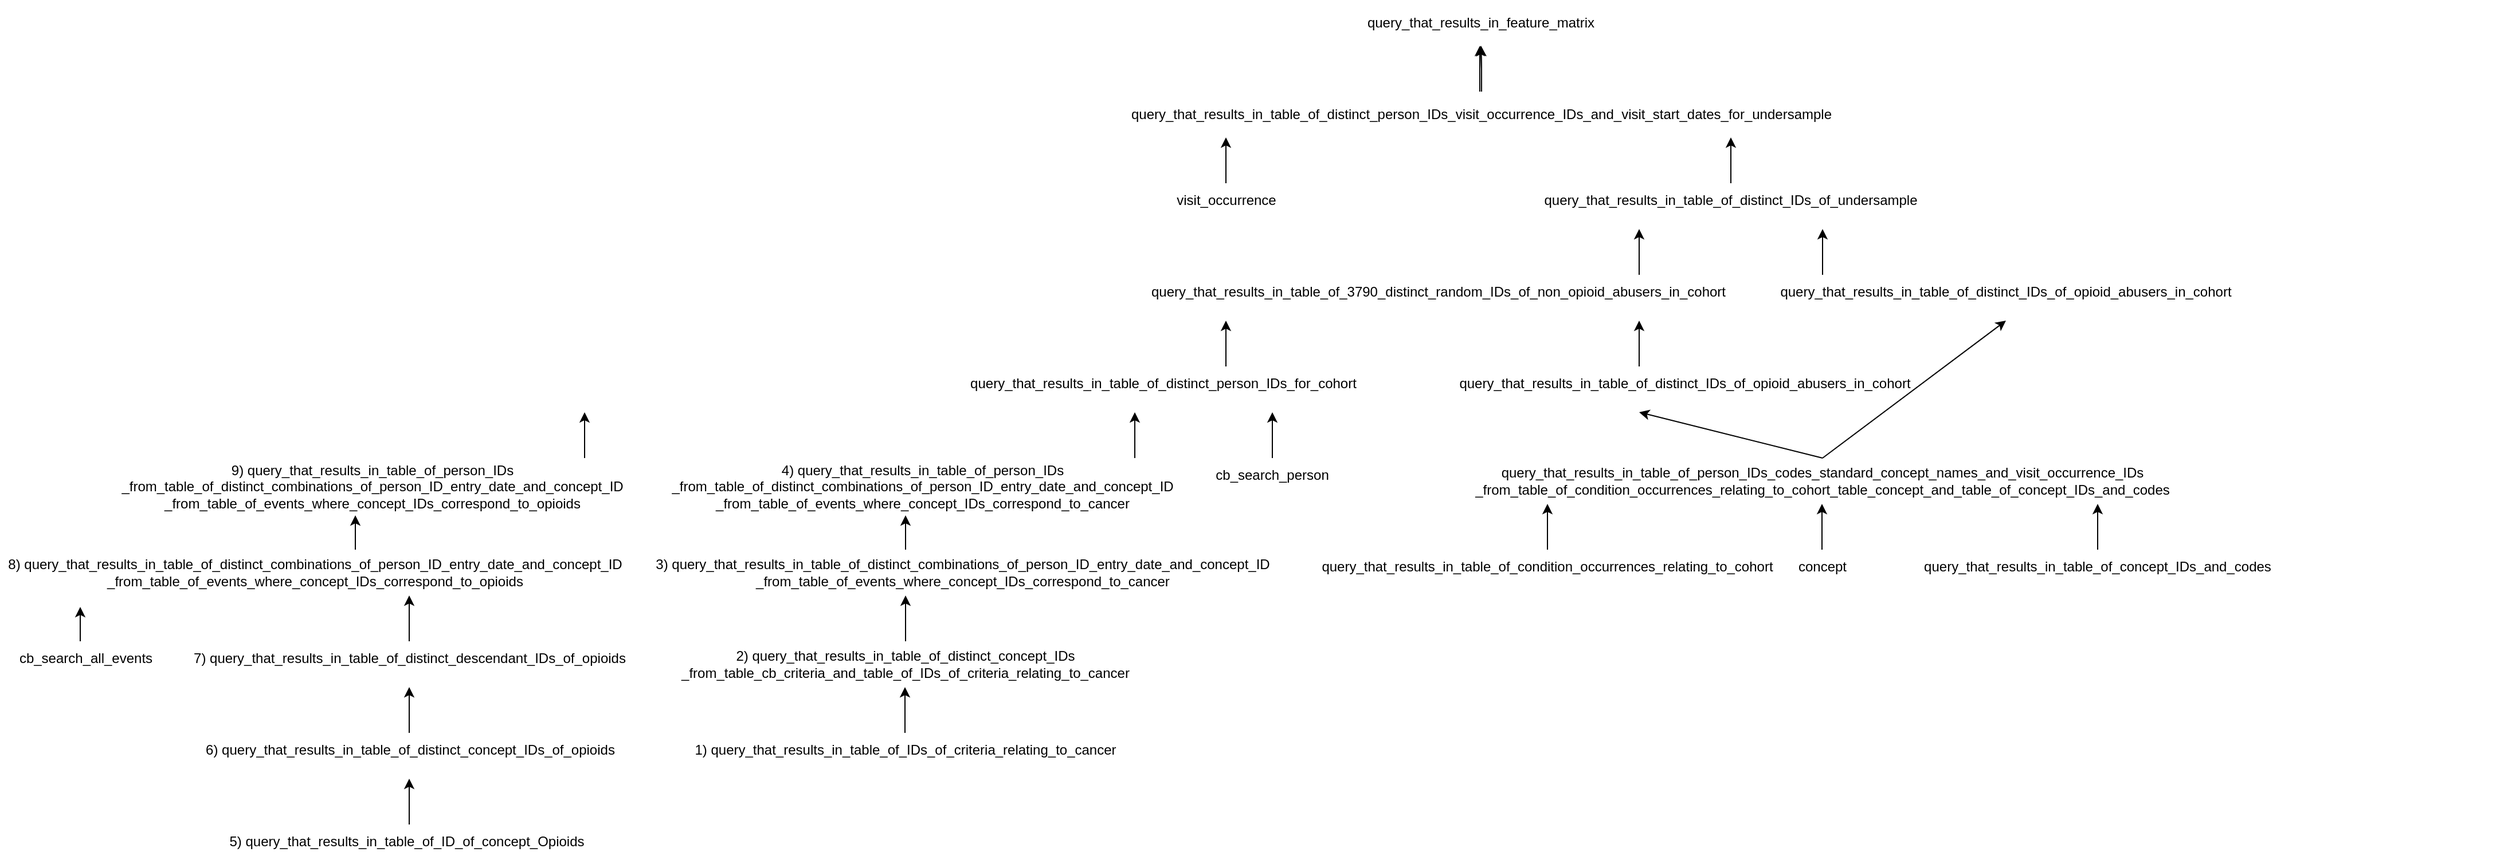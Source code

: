 <mxfile version="21.6.5" type="github">
  <diagram name="Page-1" id="g_CQs1NWIx2WSFLsqrLt">
    <mxGraphModel dx="2516" dy="1099" grid="1" gridSize="10" guides="1" tooltips="1" connect="1" arrows="1" fold="1" page="1" pageScale="1" pageWidth="850" pageHeight="1100" math="0" shadow="0">
      <root>
        <mxCell id="0" />
        <mxCell id="1" parent="0" />
        <mxCell id="DglnRcJ5g5Zxvro3vOS6-1" value="query_that_results_in_feature_matrix" style="text;html=1;strokeColor=none;fillColor=none;align=center;verticalAlign=middle;whiteSpace=wrap;rounded=0;" vertex="1" parent="1">
          <mxGeometry x="317" y="40" width="210" height="40" as="geometry" />
        </mxCell>
        <mxCell id="DglnRcJ5g5Zxvro3vOS6-4" value="" style="edgeStyle=orthogonalEdgeStyle;rounded=0;orthogonalLoop=1;jettySize=auto;html=1;" edge="1" parent="1" source="DglnRcJ5g5Zxvro3vOS6-2" target="DglnRcJ5g5Zxvro3vOS6-1">
          <mxGeometry relative="1" as="geometry" />
        </mxCell>
        <mxCell id="DglnRcJ5g5Zxvro3vOS6-8" value="" style="edgeStyle=orthogonalEdgeStyle;rounded=0;orthogonalLoop=1;jettySize=auto;html=1;" edge="1" parent="1" source="DglnRcJ5g5Zxvro3vOS6-2" target="DglnRcJ5g5Zxvro3vOS6-1">
          <mxGeometry relative="1" as="geometry" />
        </mxCell>
        <mxCell id="DglnRcJ5g5Zxvro3vOS6-2" value="query_that_results_in_table_of_distinct_person_IDs_visit_occurrence_IDs_and_visit_start_dates_for_undersample" style="text;html=1;strokeColor=none;fillColor=none;align=center;verticalAlign=middle;whiteSpace=wrap;rounded=0;" vertex="1" parent="1">
          <mxGeometry x="110" y="120" width="625" height="40" as="geometry" />
        </mxCell>
        <mxCell id="DglnRcJ5g5Zxvro3vOS6-3" value="" style="endArrow=classic;html=1;rounded=0;" edge="1" parent="1">
          <mxGeometry width="50" height="50" relative="1" as="geometry">
            <mxPoint x="421" y="120" as="sourcePoint" />
            <mxPoint x="421" y="80" as="targetPoint" />
          </mxGeometry>
        </mxCell>
        <mxCell id="DglnRcJ5g5Zxvro3vOS6-5" value="" style="endArrow=classic;html=1;rounded=0;" edge="1" parent="1">
          <mxGeometry width="50" height="50" relative="1" as="geometry">
            <mxPoint x="199.5" y="200" as="sourcePoint" />
            <mxPoint x="199.5" y="160" as="targetPoint" />
          </mxGeometry>
        </mxCell>
        <mxCell id="DglnRcJ5g5Zxvro3vOS6-6" value="" style="endArrow=classic;html=1;rounded=0;" edge="1" parent="1">
          <mxGeometry width="50" height="50" relative="1" as="geometry">
            <mxPoint x="640" y="200" as="sourcePoint" />
            <mxPoint x="640" y="160" as="targetPoint" />
          </mxGeometry>
        </mxCell>
        <mxCell id="DglnRcJ5g5Zxvro3vOS6-7" value="visit_occurrence" style="text;html=1;strokeColor=none;fillColor=none;align=center;verticalAlign=middle;whiteSpace=wrap;rounded=0;" vertex="1" parent="1">
          <mxGeometry x="150" y="200" width="100" height="30" as="geometry" />
        </mxCell>
        <mxCell id="DglnRcJ5g5Zxvro3vOS6-9" value="query_that_results_in_table_of_distinct_IDs_of_undersample" style="text;html=1;strokeColor=none;fillColor=none;align=center;verticalAlign=middle;whiteSpace=wrap;rounded=0;" vertex="1" parent="1">
          <mxGeometry x="470" y="200" width="340" height="30" as="geometry" />
        </mxCell>
        <mxCell id="DglnRcJ5g5Zxvro3vOS6-11" value="query_that_results_in_table_of_3790_distinct_random_IDs_of_non_opioid_abusers_in_cohort" style="text;html=1;strokeColor=none;fillColor=none;align=center;verticalAlign=middle;whiteSpace=wrap;rounded=0;" vertex="1" parent="1">
          <mxGeometry x="130" y="280" width="510" height="30" as="geometry" />
        </mxCell>
        <mxCell id="DglnRcJ5g5Zxvro3vOS6-14" value="" style="endArrow=classic;html=1;rounded=0;" edge="1" parent="1">
          <mxGeometry width="50" height="50" relative="1" as="geometry">
            <mxPoint x="560" y="280" as="sourcePoint" />
            <mxPoint x="560" y="240" as="targetPoint" />
          </mxGeometry>
        </mxCell>
        <mxCell id="DglnRcJ5g5Zxvro3vOS6-15" value="" style="endArrow=classic;html=1;rounded=0;" edge="1" parent="1">
          <mxGeometry width="50" height="50" relative="1" as="geometry">
            <mxPoint x="720" y="280" as="sourcePoint" />
            <mxPoint x="720" y="240" as="targetPoint" />
          </mxGeometry>
        </mxCell>
        <mxCell id="DglnRcJ5g5Zxvro3vOS6-16" value="query_that_results_in_table_of_distinct_IDs_of_opioid_abusers_in_cohort" style="text;html=1;strokeColor=none;fillColor=none;align=center;verticalAlign=middle;whiteSpace=wrap;rounded=0;" vertex="1" parent="1">
          <mxGeometry x="680" y="280" width="400" height="30" as="geometry" />
        </mxCell>
        <mxCell id="DglnRcJ5g5Zxvro3vOS6-17" value="" style="endArrow=classic;html=1;rounded=0;" edge="1" parent="1">
          <mxGeometry width="50" height="50" relative="1" as="geometry">
            <mxPoint x="560" y="360" as="sourcePoint" />
            <mxPoint x="560" y="320" as="targetPoint" />
          </mxGeometry>
        </mxCell>
        <mxCell id="DglnRcJ5g5Zxvro3vOS6-18" value="" style="endArrow=classic;html=1;rounded=0;" edge="1" parent="1">
          <mxGeometry width="50" height="50" relative="1" as="geometry">
            <mxPoint x="199.5" y="360" as="sourcePoint" />
            <mxPoint x="199.5" y="320" as="targetPoint" />
          </mxGeometry>
        </mxCell>
        <mxCell id="DglnRcJ5g5Zxvro3vOS6-19" value="query_that_results_in_table_of_distinct_person_IDs_for_cohort" style="text;html=1;strokeColor=none;fillColor=none;align=center;verticalAlign=middle;whiteSpace=wrap;rounded=0;" vertex="1" parent="1">
          <mxGeometry x="-30" y="360" width="350" height="30" as="geometry" />
        </mxCell>
        <mxCell id="DglnRcJ5g5Zxvro3vOS6-20" value="query_that_results_in_table_of_distinct_IDs_of_opioid_abusers_in_cohort" style="text;html=1;strokeColor=none;fillColor=none;align=center;verticalAlign=middle;whiteSpace=wrap;rounded=0;" vertex="1" parent="1">
          <mxGeometry x="400" y="360" width="400" height="30" as="geometry" />
        </mxCell>
        <mxCell id="DglnRcJ5g5Zxvro3vOS6-22" value="" style="endArrow=classic;html=1;rounded=0;" edge="1" parent="1">
          <mxGeometry width="50" height="50" relative="1" as="geometry">
            <mxPoint x="720" y="440" as="sourcePoint" />
            <mxPoint x="560" y="400" as="targetPoint" />
          </mxGeometry>
        </mxCell>
        <mxCell id="DglnRcJ5g5Zxvro3vOS6-23" value="" style="endArrow=classic;html=1;rounded=0;" edge="1" parent="1">
          <mxGeometry width="50" height="50" relative="1" as="geometry">
            <mxPoint x="720" y="440" as="sourcePoint" />
            <mxPoint x="880" y="320" as="targetPoint" />
          </mxGeometry>
        </mxCell>
        <mxCell id="DglnRcJ5g5Zxvro3vOS6-24" value="query_that_results_in_table_of_person_IDs_codes_standard_concept_names_and_visit_occurrence_IDs&lt;br&gt;_from_table_of_condition_occurrences_relating_to_cohort_table_concept_and_table_of_concept_IDs_and_codes" style="text;html=1;strokeColor=none;fillColor=none;align=center;verticalAlign=middle;whiteSpace=wrap;rounded=0;" vertex="1" parent="1">
          <mxGeometry x="130" y="440" width="1180" height="40" as="geometry" />
        </mxCell>
        <mxCell id="DglnRcJ5g5Zxvro3vOS6-28" value="" style="endArrow=classic;html=1;rounded=0;" edge="1" parent="1">
          <mxGeometry width="50" height="50" relative="1" as="geometry">
            <mxPoint x="480" y="520" as="sourcePoint" />
            <mxPoint x="480" y="480" as="targetPoint" />
          </mxGeometry>
        </mxCell>
        <mxCell id="DglnRcJ5g5Zxvro3vOS6-29" value="query_that_results_in_table_of_condition_occurrences_relating_to_cohort" style="text;html=1;strokeColor=none;fillColor=none;align=center;verticalAlign=middle;whiteSpace=wrap;rounded=0;" vertex="1" parent="1">
          <mxGeometry x="280" y="520" width="400" height="30" as="geometry" />
        </mxCell>
        <mxCell id="DglnRcJ5g5Zxvro3vOS6-30" value="" style="endArrow=classic;html=1;rounded=0;" edge="1" parent="1">
          <mxGeometry width="50" height="50" relative="1" as="geometry">
            <mxPoint x="960" y="520" as="sourcePoint" />
            <mxPoint x="960" y="480" as="targetPoint" />
          </mxGeometry>
        </mxCell>
        <mxCell id="DglnRcJ5g5Zxvro3vOS6-31" value="" style="endArrow=classic;html=1;rounded=0;" edge="1" parent="1">
          <mxGeometry width="50" height="50" relative="1" as="geometry">
            <mxPoint x="719.5" y="520" as="sourcePoint" />
            <mxPoint x="719.5" y="480" as="targetPoint" />
          </mxGeometry>
        </mxCell>
        <mxCell id="DglnRcJ5g5Zxvro3vOS6-32" value="concept" style="text;html=1;strokeColor=none;fillColor=none;align=center;verticalAlign=middle;whiteSpace=wrap;rounded=0;" vertex="1" parent="1">
          <mxGeometry x="690" y="520" width="60" height="30" as="geometry" />
        </mxCell>
        <mxCell id="DglnRcJ5g5Zxvro3vOS6-33" value="query_that_results_in_table_of_concept_IDs_and_codes" style="text;html=1;strokeColor=none;fillColor=none;align=center;verticalAlign=middle;whiteSpace=wrap;rounded=0;" vertex="1" parent="1">
          <mxGeometry x="800" y="520" width="320" height="30" as="geometry" />
        </mxCell>
        <mxCell id="DglnRcJ5g5Zxvro3vOS6-35" value="" style="endArrow=classic;html=1;rounded=0;" edge="1" parent="1">
          <mxGeometry width="50" height="50" relative="1" as="geometry">
            <mxPoint x="240" y="440" as="sourcePoint" />
            <mxPoint x="240" y="400" as="targetPoint" />
          </mxGeometry>
        </mxCell>
        <mxCell id="DglnRcJ5g5Zxvro3vOS6-36" value="cb_search_person" style="text;html=1;strokeColor=none;fillColor=none;align=center;verticalAlign=middle;whiteSpace=wrap;rounded=0;" vertex="1" parent="1">
          <mxGeometry x="210" y="440" width="60" height="30" as="geometry" />
        </mxCell>
        <mxCell id="DglnRcJ5g5Zxvro3vOS6-37" value="" style="endArrow=classic;html=1;rounded=0;" edge="1" parent="1">
          <mxGeometry width="50" height="50" relative="1" as="geometry">
            <mxPoint x="120" y="440" as="sourcePoint" />
            <mxPoint x="120" y="400" as="targetPoint" />
          </mxGeometry>
        </mxCell>
        <mxCell id="DglnRcJ5g5Zxvro3vOS6-38" value="4) query_that_results_in_table_of_person_IDs&lt;br&gt;_from_table_of_distinct_combinations_of_person_ID_entry_date_and_concept_ID&lt;br&gt;_from_table_of_events_where_concept_IDs_correspond_to_cancer" style="text;html=1;strokeColor=none;fillColor=none;align=center;verticalAlign=middle;whiteSpace=wrap;rounded=0;" vertex="1" parent="1">
          <mxGeometry x="-290" y="440" width="450" height="50" as="geometry" />
        </mxCell>
        <mxCell id="DglnRcJ5g5Zxvro3vOS6-39" value="" style="endArrow=classic;html=1;rounded=0;" edge="1" parent="1">
          <mxGeometry width="50" height="50" relative="1" as="geometry">
            <mxPoint x="-360" y="440" as="sourcePoint" />
            <mxPoint x="-360" y="400" as="targetPoint" />
          </mxGeometry>
        </mxCell>
        <mxCell id="DglnRcJ5g5Zxvro3vOS6-40" value="9) query_that_results_in_table_of_person_IDs&lt;br&gt;_from_table_of_distinct_combinations_of_person_ID_entry_date_and_concept_ID&lt;br&gt;_from_table_of_events_where_concept_IDs_correspond_to_opioids" style="text;html=1;strokeColor=none;fillColor=none;align=center;verticalAlign=middle;whiteSpace=wrap;rounded=0;" vertex="1" parent="1">
          <mxGeometry x="-770" y="440" width="450" height="50" as="geometry" />
        </mxCell>
        <mxCell id="DglnRcJ5g5Zxvro3vOS6-41" value="3) query_that_results_in_table_of_distinct_combinations_of_person_ID_entry_date_and_concept_ID&lt;br&gt;_from_table_of_events_where_concept_IDs_correspond_to_cancer" style="text;html=1;strokeColor=none;fillColor=none;align=center;verticalAlign=middle;whiteSpace=wrap;rounded=0;" vertex="1" parent="1">
          <mxGeometry x="-300" y="520" width="540" height="40" as="geometry" />
        </mxCell>
        <mxCell id="DglnRcJ5g5Zxvro3vOS6-42" value="" style="endArrow=classic;html=1;rounded=0;" edge="1" parent="1">
          <mxGeometry width="50" height="50" relative="1" as="geometry">
            <mxPoint x="-80" y="520" as="sourcePoint" />
            <mxPoint x="-80" y="490" as="targetPoint" />
          </mxGeometry>
        </mxCell>
        <mxCell id="DglnRcJ5g5Zxvro3vOS6-43" value="" style="endArrow=classic;html=1;rounded=0;" edge="1" parent="1">
          <mxGeometry width="50" height="50" relative="1" as="geometry">
            <mxPoint x="-560" y="520" as="sourcePoint" />
            <mxPoint x="-560" y="490" as="targetPoint" />
          </mxGeometry>
        </mxCell>
        <mxCell id="DglnRcJ5g5Zxvro3vOS6-45" value="8) query_that_results_in_table_of_distinct_combinations_of_person_ID_entry_date_and_concept_ID&lt;br&gt;_from_table_of_events_where_concept_IDs_correspond_to_opioids" style="text;html=1;strokeColor=none;fillColor=none;align=center;verticalAlign=middle;whiteSpace=wrap;rounded=0;" vertex="1" parent="1">
          <mxGeometry x="-870" y="520" width="550" height="40" as="geometry" />
        </mxCell>
        <mxCell id="DglnRcJ5g5Zxvro3vOS6-46" value="" style="endArrow=classic;html=1;rounded=0;" edge="1" parent="1">
          <mxGeometry width="50" height="50" relative="1" as="geometry">
            <mxPoint x="-80" y="600" as="sourcePoint" />
            <mxPoint x="-80" y="560" as="targetPoint" />
          </mxGeometry>
        </mxCell>
        <mxCell id="DglnRcJ5g5Zxvro3vOS6-47" value="2) query_that_results_in_table_of_distinct_concept_IDs&lt;br&gt;_from_table_cb_criteria_and_table_of_IDs_of_criteria_relating_to_cancer" style="text;html=1;strokeColor=none;fillColor=none;align=center;verticalAlign=middle;whiteSpace=wrap;rounded=0;" vertex="1" parent="1">
          <mxGeometry x="-280" y="600" width="400" height="40" as="geometry" />
        </mxCell>
        <mxCell id="DglnRcJ5g5Zxvro3vOS6-48" value="" style="endArrow=classic;html=1;rounded=0;" edge="1" parent="1">
          <mxGeometry width="50" height="50" relative="1" as="geometry">
            <mxPoint x="-80.5" y="680" as="sourcePoint" />
            <mxPoint x="-80.5" y="640" as="targetPoint" />
          </mxGeometry>
        </mxCell>
        <mxCell id="DglnRcJ5g5Zxvro3vOS6-49" value="1) query_that_results_in_table_of_IDs_of_criteria_relating_to_cancer" style="text;html=1;strokeColor=none;fillColor=none;align=center;verticalAlign=middle;whiteSpace=wrap;rounded=0;" vertex="1" parent="1">
          <mxGeometry x="-270" y="680" width="380" height="30" as="geometry" />
        </mxCell>
        <mxCell id="DglnRcJ5g5Zxvro3vOS6-50" value="" style="endArrow=classic;html=1;rounded=0;" edge="1" parent="1">
          <mxGeometry width="50" height="50" relative="1" as="geometry">
            <mxPoint x="-513" y="760" as="sourcePoint" />
            <mxPoint x="-513" y="720" as="targetPoint" />
          </mxGeometry>
        </mxCell>
        <mxCell id="DglnRcJ5g5Zxvro3vOS6-51" value="5) query_that_results_in_table_of_ID_of_concept_Opioids" style="text;html=1;strokeColor=none;fillColor=none;align=center;verticalAlign=middle;whiteSpace=wrap;rounded=0;" vertex="1" parent="1">
          <mxGeometry x="-705" y="760" width="380" height="30" as="geometry" />
        </mxCell>
        <mxCell id="DglnRcJ5g5Zxvro3vOS6-52" value="" style="endArrow=classic;html=1;rounded=0;" edge="1" parent="1">
          <mxGeometry width="50" height="50" relative="1" as="geometry">
            <mxPoint x="-513" y="680" as="sourcePoint" />
            <mxPoint x="-513" y="640" as="targetPoint" />
          </mxGeometry>
        </mxCell>
        <mxCell id="DglnRcJ5g5Zxvro3vOS6-53" value="6) query_that_results_in_table_of_distinct_concept_IDs_of_opioids" style="text;html=1;strokeColor=none;fillColor=none;align=center;verticalAlign=middle;whiteSpace=wrap;rounded=0;" vertex="1" parent="1">
          <mxGeometry x="-697.5" y="680" width="370" height="30" as="geometry" />
        </mxCell>
        <mxCell id="DglnRcJ5g5Zxvro3vOS6-54" value="" style="endArrow=classic;html=1;rounded=0;" edge="1" parent="1">
          <mxGeometry width="50" height="50" relative="1" as="geometry">
            <mxPoint x="-513" y="600" as="sourcePoint" />
            <mxPoint x="-513" y="560" as="targetPoint" />
          </mxGeometry>
        </mxCell>
        <mxCell id="DglnRcJ5g5Zxvro3vOS6-55" value="7) query_that_results_in_table_of_distinct_descendant_IDs_of_opioids" style="text;html=1;strokeColor=none;fillColor=none;align=center;verticalAlign=middle;whiteSpace=wrap;rounded=0;" vertex="1" parent="1">
          <mxGeometry x="-705" y="600" width="385" height="30" as="geometry" />
        </mxCell>
        <mxCell id="DglnRcJ5g5Zxvro3vOS6-56" value="cb_search_all_events" style="text;html=1;strokeColor=none;fillColor=none;align=center;verticalAlign=middle;whiteSpace=wrap;rounded=0;" vertex="1" parent="1">
          <mxGeometry x="-860" y="600" width="130" height="30" as="geometry" />
        </mxCell>
        <mxCell id="DglnRcJ5g5Zxvro3vOS6-57" value="" style="endArrow=classic;html=1;rounded=0;" edge="1" parent="1">
          <mxGeometry width="50" height="50" relative="1" as="geometry">
            <mxPoint x="-800" y="600" as="sourcePoint" />
            <mxPoint x="-800" y="570" as="targetPoint" />
          </mxGeometry>
        </mxCell>
      </root>
    </mxGraphModel>
  </diagram>
</mxfile>
